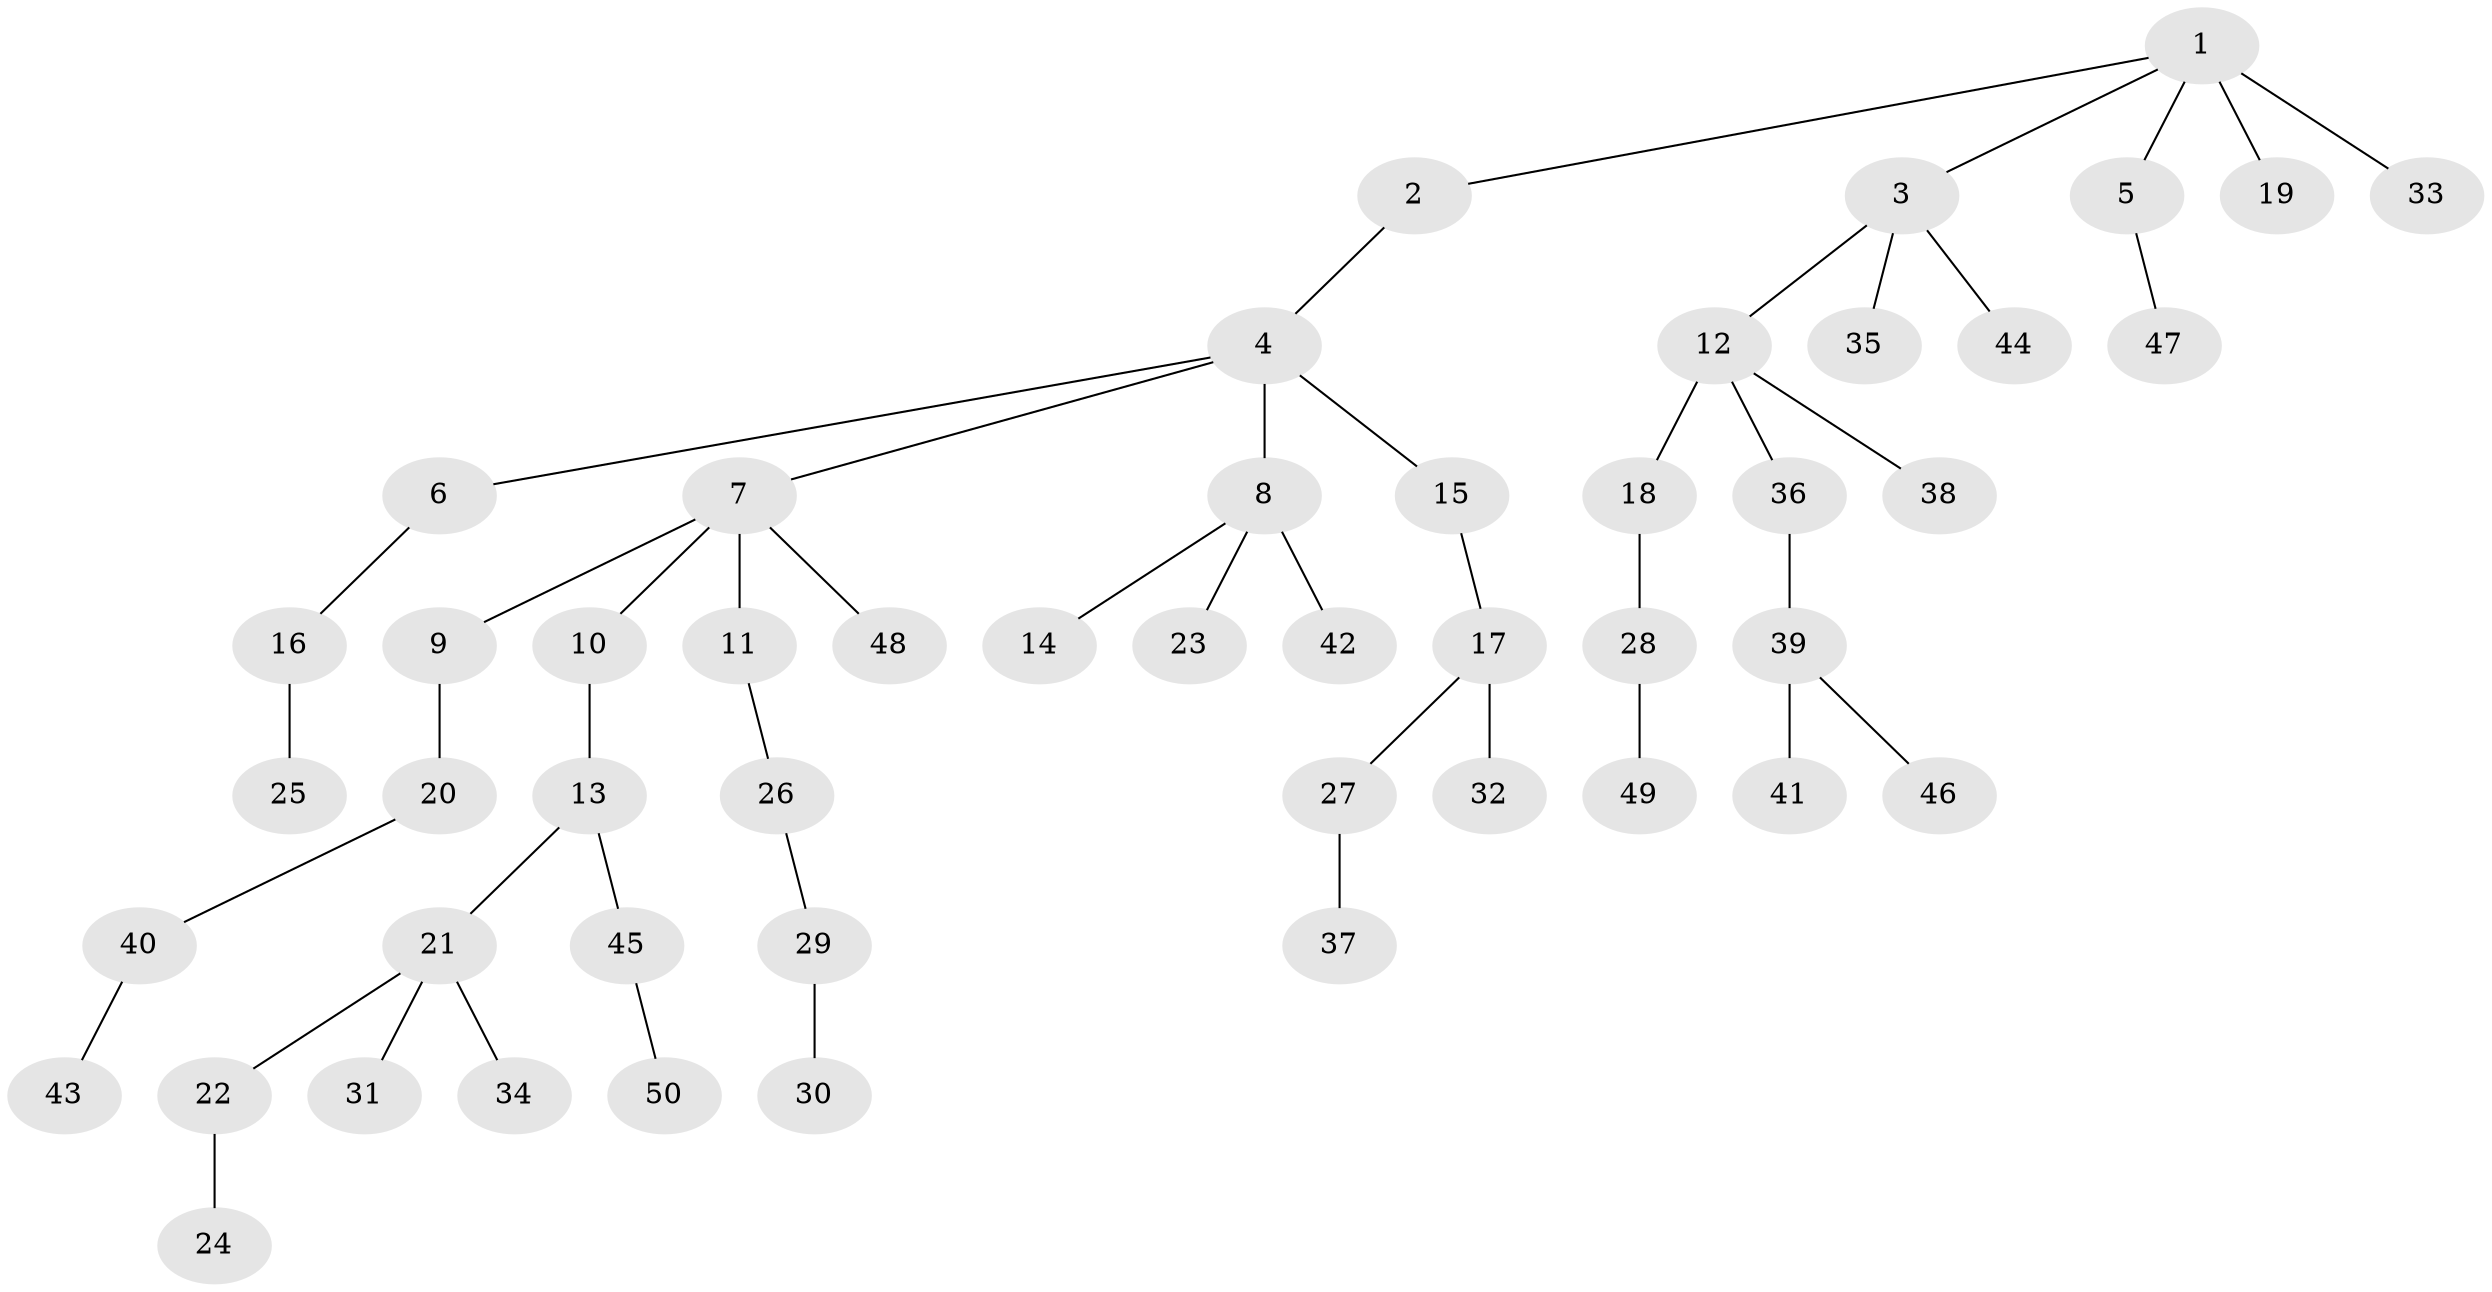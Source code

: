 // original degree distribution, {6: 0.04081632653061224, 4: 0.04081632653061224, 5: 0.030612244897959183, 2: 0.22448979591836735, 3: 0.15306122448979592, 1: 0.5102040816326531}
// Generated by graph-tools (version 1.1) at 2025/37/03/09/25 02:37:00]
// undirected, 50 vertices, 49 edges
graph export_dot {
graph [start="1"]
  node [color=gray90,style=filled];
  1;
  2;
  3;
  4;
  5;
  6;
  7;
  8;
  9;
  10;
  11;
  12;
  13;
  14;
  15;
  16;
  17;
  18;
  19;
  20;
  21;
  22;
  23;
  24;
  25;
  26;
  27;
  28;
  29;
  30;
  31;
  32;
  33;
  34;
  35;
  36;
  37;
  38;
  39;
  40;
  41;
  42;
  43;
  44;
  45;
  46;
  47;
  48;
  49;
  50;
  1 -- 2 [weight=1.0];
  1 -- 3 [weight=1.0];
  1 -- 5 [weight=1.0];
  1 -- 19 [weight=2.0];
  1 -- 33 [weight=1.0];
  2 -- 4 [weight=1.0];
  3 -- 12 [weight=1.0];
  3 -- 35 [weight=1.0];
  3 -- 44 [weight=1.0];
  4 -- 6 [weight=1.0];
  4 -- 7 [weight=1.0];
  4 -- 8 [weight=1.0];
  4 -- 15 [weight=1.0];
  5 -- 47 [weight=2.0];
  6 -- 16 [weight=1.0];
  7 -- 9 [weight=1.0];
  7 -- 10 [weight=1.0];
  7 -- 11 [weight=1.0];
  7 -- 48 [weight=1.0];
  8 -- 14 [weight=1.0];
  8 -- 23 [weight=1.0];
  8 -- 42 [weight=2.0];
  9 -- 20 [weight=1.0];
  10 -- 13 [weight=1.0];
  11 -- 26 [weight=1.0];
  12 -- 18 [weight=1.0];
  12 -- 36 [weight=1.0];
  12 -- 38 [weight=1.0];
  13 -- 21 [weight=1.0];
  13 -- 45 [weight=1.0];
  15 -- 17 [weight=1.0];
  16 -- 25 [weight=1.0];
  17 -- 27 [weight=1.0];
  17 -- 32 [weight=1.0];
  18 -- 28 [weight=1.0];
  20 -- 40 [weight=1.0];
  21 -- 22 [weight=1.0];
  21 -- 31 [weight=1.0];
  21 -- 34 [weight=1.0];
  22 -- 24 [weight=1.0];
  26 -- 29 [weight=1.0];
  27 -- 37 [weight=1.0];
  28 -- 49 [weight=1.0];
  29 -- 30 [weight=1.0];
  36 -- 39 [weight=1.0];
  39 -- 41 [weight=1.0];
  39 -- 46 [weight=1.0];
  40 -- 43 [weight=1.0];
  45 -- 50 [weight=1.0];
}
